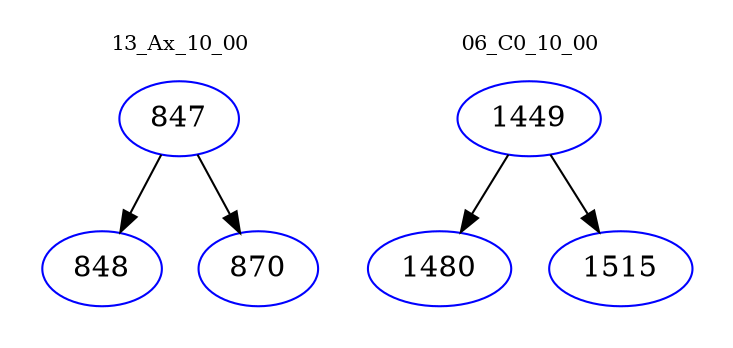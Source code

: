 digraph{
subgraph cluster_0 {
color = white
label = "13_Ax_10_00";
fontsize=10;
T0_847 [label="847", color="blue"]
T0_847 -> T0_848 [color="black"]
T0_848 [label="848", color="blue"]
T0_847 -> T0_870 [color="black"]
T0_870 [label="870", color="blue"]
}
subgraph cluster_1 {
color = white
label = "06_C0_10_00";
fontsize=10;
T1_1449 [label="1449", color="blue"]
T1_1449 -> T1_1480 [color="black"]
T1_1480 [label="1480", color="blue"]
T1_1449 -> T1_1515 [color="black"]
T1_1515 [label="1515", color="blue"]
}
}
